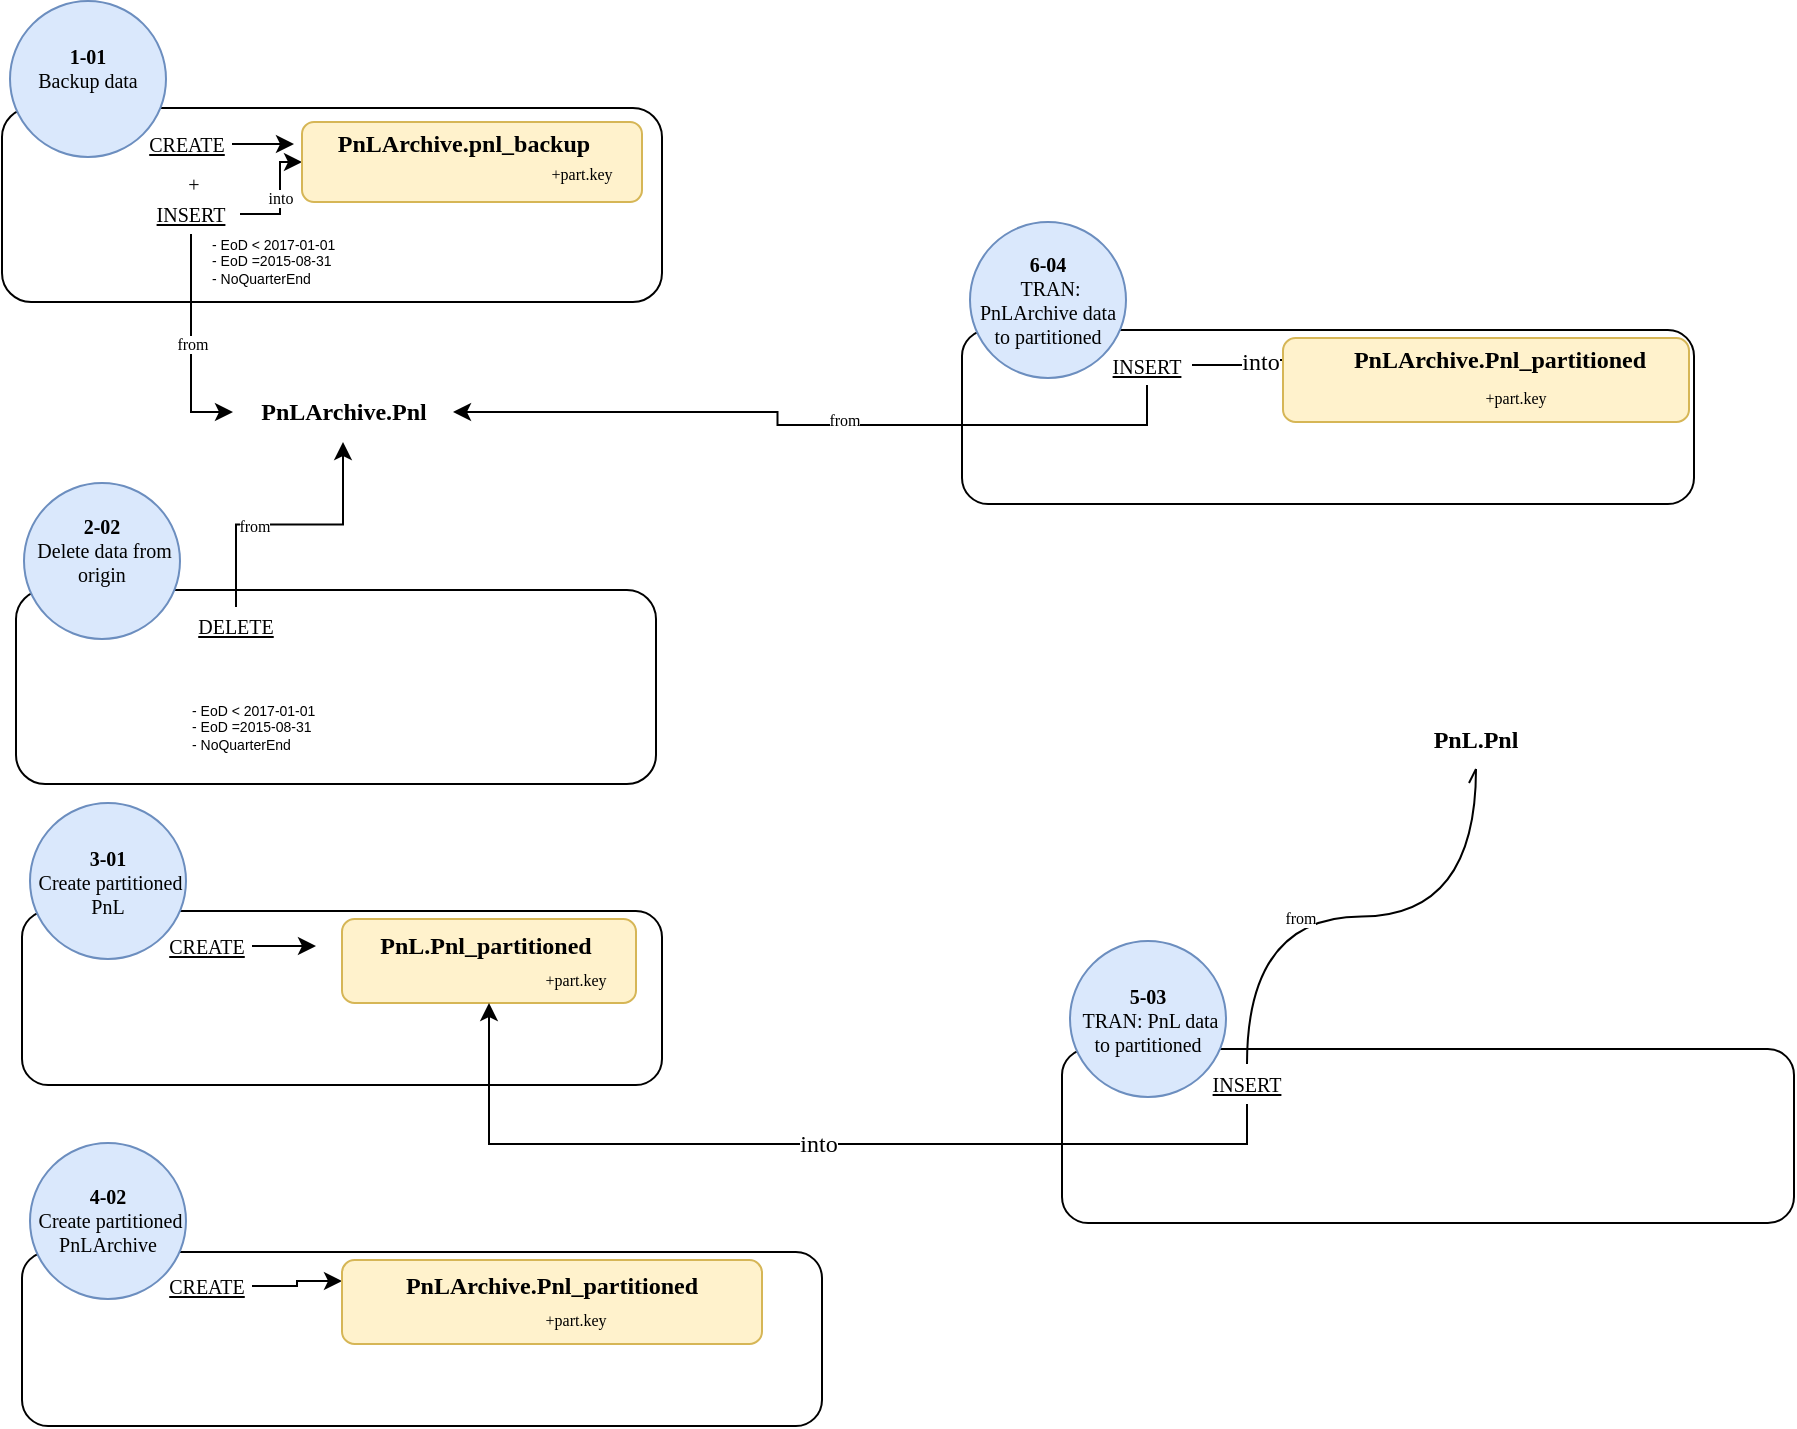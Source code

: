 <mxfile version="12.3.6" type="github" pages="1"><diagram id="Qe_kFQsv77TcXIZieA6y" name="Page-1"><mxGraphModel dx="782" dy="1615" grid="1" gridSize="10" guides="1" tooltips="1" connect="1" arrows="1" fold="1" page="1" pageScale="1" pageWidth="827" pageHeight="1169" math="0" shadow="0"><root><mxCell id="0"/><mxCell id="1" parent="0"/><mxCell id="4T156BfcHiUWpnBwVR0s-8" value="" style="rounded=1;whiteSpace=wrap;html=1;" vertex="1" parent="1"><mxGeometry x="230" y="53" width="330" height="97" as="geometry"/></mxCell><mxCell id="4T156BfcHiUWpnBwVR0s-7" value="" style="ellipse;whiteSpace=wrap;html=1;aspect=fixed;fillColor=#dae8fc;strokeColor=#6c8ebf;" vertex="1" parent="1"><mxGeometry x="234" y="-0.5" width="78" height="78" as="geometry"/></mxCell><mxCell id="4T156BfcHiUWpnBwVR0s-1" value="PnLArchive.Pnl" style="text;html=1;strokeColor=none;fillColor=none;align=center;verticalAlign=middle;whiteSpace=wrap;rounded=0;fontFamily=Verdana;fontStyle=1" vertex="1" parent="1"><mxGeometry x="345.5" y="190" width="110" height="30" as="geometry"/></mxCell><mxCell id="4T156BfcHiUWpnBwVR0s-6" value="&lt;font style=&quot;font-size: 10px&quot;&gt;&lt;b&gt;1-01&lt;/b&gt;&lt;br style=&quot;font-size: 10px&quot;&gt;&amp;nbsp;Backup data&amp;nbsp;&lt;br style=&quot;font-size: 10px&quot;&gt;&lt;br&gt;&lt;/font&gt;" style="text;html=1;strokeColor=none;fillColor=none;align=center;verticalAlign=middle;whiteSpace=wrap;rounded=0;fontFamily=Verdana;fontStyle=0;fontSize=10;" vertex="1" parent="1"><mxGeometry x="233" y="19" width="80" height="39" as="geometry"/></mxCell><mxCell id="4T156BfcHiUWpnBwVR0s-13" style="edgeStyle=orthogonalEdgeStyle;rounded=0;orthogonalLoop=1;jettySize=auto;html=1;exitX=1;exitY=0.5;exitDx=0;exitDy=0;fontFamily=Verdana;fontSize=10;" edge="1" parent="1" source="4T156BfcHiUWpnBwVR0s-9" target="4T156BfcHiUWpnBwVR0s-10"><mxGeometry relative="1" as="geometry"/></mxCell><mxCell id="4T156BfcHiUWpnBwVR0s-9" value="CREATE" style="text;html=1;strokeColor=none;fillColor=none;align=center;verticalAlign=middle;whiteSpace=wrap;rounded=0;fontFamily=Verdana;fontStyle=4;fontSize=10;" vertex="1" parent="1"><mxGeometry x="300" y="61" width="45" height="20" as="geometry"/></mxCell><mxCell id="4T156BfcHiUWpnBwVR0s-75" value="into" style="edgeStyle=orthogonalEdgeStyle;rounded=0;orthogonalLoop=1;jettySize=auto;html=1;exitX=1;exitY=0.5;exitDx=0;exitDy=0;fontFamily=Verdana;fontSize=8;" edge="1" parent="1" source="4T156BfcHiUWpnBwVR0s-12" target="4T156BfcHiUWpnBwVR0s-59"><mxGeometry relative="1" as="geometry"/></mxCell><mxCell id="4T156BfcHiUWpnBwVR0s-12" value="INSERT" style="text;html=1;strokeColor=none;fillColor=none;align=center;verticalAlign=middle;whiteSpace=wrap;rounded=0;fontFamily=Verdana;fontStyle=4;fontSize=10;" vertex="1" parent="1"><mxGeometry x="300" y="96" width="49" height="20" as="geometry"/></mxCell><mxCell id="4T156BfcHiUWpnBwVR0s-16" value="- EoD &amp;lt; 2017-01-01&lt;br&gt;- EoD =2015-08-31&lt;br&gt;- NoQuarterEnd" style="text;strokeColor=none;fillColor=none;align=left;verticalAlign=middle;whiteSpace=wrap;rounded=0;fontFamily=Helvetica;fontSize=7;html=1;" vertex="1" parent="1"><mxGeometry x="332.5" y="110" width="90" height="40" as="geometry"/></mxCell><mxCell id="4T156BfcHiUWpnBwVR0s-74" value="from" style="edgeStyle=orthogonalEdgeStyle;rounded=0;orthogonalLoop=1;jettySize=auto;html=1;entryX=0;entryY=0.5;entryDx=0;entryDy=0;fontFamily=Verdana;fontSize=8;exitX=0.5;exitY=1;exitDx=0;exitDy=0;" edge="1" parent="1" source="4T156BfcHiUWpnBwVR0s-12" target="4T156BfcHiUWpnBwVR0s-1"><mxGeometry relative="1" as="geometry"><mxPoint x="326" y="110" as="sourcePoint"/></mxGeometry></mxCell><mxCell id="4T156BfcHiUWpnBwVR0s-17" value="+" style="text;html=1;strokeColor=none;fillColor=none;align=center;verticalAlign=middle;whiteSpace=wrap;rounded=0;fontFamily=Verdana;fontSize=10;" vertex="1" parent="1"><mxGeometry x="305.5" y="81" width="40" height="20" as="geometry"/></mxCell><mxCell id="4T156BfcHiUWpnBwVR0s-35" value="" style="rounded=1;whiteSpace=wrap;html=1;" vertex="1" parent="1"><mxGeometry x="237" y="294" width="320" height="97" as="geometry"/></mxCell><mxCell id="4T156BfcHiUWpnBwVR0s-36" value="" style="ellipse;whiteSpace=wrap;html=1;aspect=fixed;fillColor=#dae8fc;strokeColor=#6c8ebf;" vertex="1" parent="1"><mxGeometry x="241" y="240.5" width="78" height="78" as="geometry"/></mxCell><mxCell id="4T156BfcHiUWpnBwVR0s-37" value="&lt;font style=&quot;font-size: 10px&quot;&gt;&lt;b&gt;2-02&lt;/b&gt;&lt;br style=&quot;font-size: 10px&quot;&gt;&amp;nbsp;Delete data from origin&lt;br&gt;&lt;br&gt;&lt;/font&gt;" style="text;html=1;strokeColor=none;fillColor=none;align=center;verticalAlign=middle;whiteSpace=wrap;rounded=0;fontFamily=Verdana;fontStyle=0;fontSize=10;" vertex="1" parent="1"><mxGeometry x="240" y="260" width="80" height="39" as="geometry"/></mxCell><mxCell id="4T156BfcHiUWpnBwVR0s-76" style="edgeStyle=orthogonalEdgeStyle;rounded=0;orthogonalLoop=1;jettySize=auto;html=1;exitX=0.5;exitY=0;exitDx=0;exitDy=0;fontFamily=Verdana;fontSize=8;" edge="1" parent="1" source="4T156BfcHiUWpnBwVR0s-39" target="4T156BfcHiUWpnBwVR0s-1"><mxGeometry relative="1" as="geometry"/></mxCell><mxCell id="4T156BfcHiUWpnBwVR0s-77" value="from" style="text;html=1;align=center;verticalAlign=middle;resizable=0;points=[];;labelBackgroundColor=#ffffff;fontSize=8;fontFamily=Verdana;" vertex="1" connectable="0" parent="4T156BfcHiUWpnBwVR0s-76"><mxGeometry x="-0.406" y="-9" relative="1" as="geometry"><mxPoint as="offset"/></mxGeometry></mxCell><mxCell id="4T156BfcHiUWpnBwVR0s-39" value="DELETE" style="text;html=1;strokeColor=none;fillColor=none;align=center;verticalAlign=middle;whiteSpace=wrap;rounded=0;fontFamily=Verdana;fontStyle=4;fontSize=10;" vertex="1" parent="1"><mxGeometry x="307" y="302.5" width="80" height="18" as="geometry"/></mxCell><mxCell id="4T156BfcHiUWpnBwVR0s-43" value="- EoD &amp;lt; 2017-01-01&lt;br&gt;- EoD =2015-08-31&lt;br&gt;- NoQuarterEnd" style="text;strokeColor=none;fillColor=none;align=left;verticalAlign=middle;whiteSpace=wrap;rounded=0;fontFamily=Helvetica;fontSize=7;html=1;" vertex="1" parent="1"><mxGeometry x="323" y="342.5" width="90" height="40" as="geometry"/></mxCell><mxCell id="4T156BfcHiUWpnBwVR0s-45" value="" style="rounded=1;whiteSpace=wrap;html=1;" vertex="1" parent="1"><mxGeometry x="240" y="454.5" width="320" height="87" as="geometry"/></mxCell><mxCell id="4T156BfcHiUWpnBwVR0s-46" value="" style="ellipse;whiteSpace=wrap;html=1;aspect=fixed;fillColor=#dae8fc;strokeColor=#6c8ebf;" vertex="1" parent="1"><mxGeometry x="244" y="400.5" width="78" height="78" as="geometry"/></mxCell><mxCell id="4T156BfcHiUWpnBwVR0s-47" value="&lt;font&gt;&lt;b style=&quot;font-size: 10px&quot;&gt;3-01&lt;/b&gt;&lt;br style=&quot;font-size: 10px&quot;&gt;&amp;nbsp;Create partitioned &lt;br&gt;PnL&lt;br&gt;&lt;/font&gt;" style="text;html=1;strokeColor=none;fillColor=none;align=center;verticalAlign=middle;whiteSpace=wrap;rounded=0;fontFamily=Verdana;fontStyle=0;fontSize=10;" vertex="1" parent="1"><mxGeometry x="243" y="420" width="80" height="39" as="geometry"/></mxCell><mxCell id="4T156BfcHiUWpnBwVR0s-56" style="edgeStyle=orthogonalEdgeStyle;rounded=0;orthogonalLoop=1;jettySize=auto;html=1;exitX=1;exitY=0.5;exitDx=0;exitDy=0;entryX=0;entryY=0.5;entryDx=0;entryDy=0;fontFamily=Verdana;fontSize=12;" edge="1" parent="1" source="4T156BfcHiUWpnBwVR0s-49" target="4T156BfcHiUWpnBwVR0s-53"><mxGeometry relative="1" as="geometry"/></mxCell><mxCell id="4T156BfcHiUWpnBwVR0s-49" value="CREATE" style="text;html=1;strokeColor=none;fillColor=none;align=center;verticalAlign=middle;whiteSpace=wrap;rounded=0;fontFamily=Verdana;fontStyle=4;fontSize=10;" vertex="1" parent="1"><mxGeometry x="310" y="462" width="45" height="20" as="geometry"/></mxCell><mxCell id="4T156BfcHiUWpnBwVR0s-58" value="" style="rounded=1;whiteSpace=wrap;html=1;fillColor=#fff2cc;fontFamily=Verdana;fontSize=8;align=left;strokeColor=#d6b656;" vertex="1" parent="1"><mxGeometry x="400" y="458.5" width="147" height="42" as="geometry"/></mxCell><mxCell id="4T156BfcHiUWpnBwVR0s-53" value="PnL.Pnl_partitioned" style="text;html=1;strokeColor=none;fillColor=none;align=center;verticalAlign=middle;whiteSpace=wrap;rounded=0;fontFamily=Verdana;fontSize=12;fontStyle=1" vertex="1" parent="1"><mxGeometry x="387" y="462" width="170" height="20" as="geometry"/></mxCell><mxCell id="4T156BfcHiUWpnBwVR0s-57" value="+part.key" style="text;html=1;strokeColor=none;fillColor=none;align=center;verticalAlign=middle;whiteSpace=wrap;rounded=0;fontFamily=Verdana;fontSize=8;" vertex="1" parent="1"><mxGeometry x="497" y="478.5" width="40" height="20" as="geometry"/></mxCell><mxCell id="4T156BfcHiUWpnBwVR0s-59" value="" style="rounded=1;whiteSpace=wrap;html=1;fillColor=#fff2cc;fontFamily=Verdana;fontSize=8;align=left;strokeColor=#d6b656;" vertex="1" parent="1"><mxGeometry x="380" y="60" width="170" height="40" as="geometry"/></mxCell><mxCell id="4T156BfcHiUWpnBwVR0s-10" value="PnLArchive.pnl_backup" style="text;html=1;strokeColor=none;fillColor=none;align=center;verticalAlign=middle;whiteSpace=wrap;rounded=0;fontFamily=Verdana;fontSize=12;fontStyle=1" vertex="1" parent="1"><mxGeometry x="376" y="61" width="170" height="20" as="geometry"/></mxCell><mxCell id="4T156BfcHiUWpnBwVR0s-60" value="+part.key" style="text;html=1;strokeColor=none;fillColor=none;align=center;verticalAlign=middle;whiteSpace=wrap;rounded=0;fontFamily=Verdana;fontSize=8;" vertex="1" parent="1"><mxGeometry x="500" y="76" width="40" height="20" as="geometry"/></mxCell><mxCell id="4T156BfcHiUWpnBwVR0s-64" value="" style="rounded=1;whiteSpace=wrap;html=1;" vertex="1" parent="1"><mxGeometry x="240" y="625" width="400" height="87" as="geometry"/></mxCell><mxCell id="4T156BfcHiUWpnBwVR0s-65" value="" style="ellipse;whiteSpace=wrap;html=1;aspect=fixed;fillColor=#dae8fc;strokeColor=#6c8ebf;" vertex="1" parent="1"><mxGeometry x="244" y="570.5" width="78" height="78" as="geometry"/></mxCell><mxCell id="4T156BfcHiUWpnBwVR0s-66" value="&lt;font&gt;&lt;b style=&quot;font-size: 10px&quot;&gt;4-02&lt;/b&gt;&lt;br style=&quot;font-size: 10px&quot;&gt;&amp;nbsp;Create partitioned &lt;br&gt;PnLArchive&lt;br&gt;&lt;/font&gt;" style="text;html=1;strokeColor=none;fillColor=none;align=center;verticalAlign=middle;whiteSpace=wrap;rounded=0;fontFamily=Verdana;fontStyle=0;fontSize=10;" vertex="1" parent="1"><mxGeometry x="243" y="584" width="80" height="50" as="geometry"/></mxCell><mxCell id="4T156BfcHiUWpnBwVR0s-67" style="edgeStyle=orthogonalEdgeStyle;rounded=0;orthogonalLoop=1;jettySize=auto;html=1;exitX=1;exitY=0.5;exitDx=0;exitDy=0;entryX=0;entryY=0.25;entryDx=0;entryDy=0;fontFamily=Verdana;fontSize=12;" edge="1" parent="1" source="4T156BfcHiUWpnBwVR0s-68" target="4T156BfcHiUWpnBwVR0s-70"><mxGeometry relative="1" as="geometry"/></mxCell><mxCell id="4T156BfcHiUWpnBwVR0s-68" value="CREATE" style="text;html=1;strokeColor=none;fillColor=none;align=center;verticalAlign=middle;whiteSpace=wrap;rounded=0;fontFamily=Verdana;fontStyle=4;fontSize=10;" vertex="1" parent="1"><mxGeometry x="310" y="632" width="45" height="20" as="geometry"/></mxCell><mxCell id="4T156BfcHiUWpnBwVR0s-70" value="" style="rounded=1;whiteSpace=wrap;html=1;fillColor=#fff2cc;fontFamily=Verdana;fontSize=8;align=left;strokeColor=#d6b656;" vertex="1" parent="1"><mxGeometry x="400" y="629" width="210" height="42" as="geometry"/></mxCell><mxCell id="4T156BfcHiUWpnBwVR0s-71" value="PnLArchive.Pnl_partitioned" style="text;html=1;strokeColor=none;fillColor=none;align=center;verticalAlign=middle;whiteSpace=wrap;rounded=0;fontFamily=Verdana;fontSize=12;fontStyle=1" vertex="1" parent="1"><mxGeometry x="420" y="632" width="170" height="20" as="geometry"/></mxCell><mxCell id="4T156BfcHiUWpnBwVR0s-72" value="+part.key" style="text;html=1;strokeColor=none;fillColor=none;align=center;verticalAlign=middle;whiteSpace=wrap;rounded=0;fontFamily=Verdana;fontSize=8;" vertex="1" parent="1"><mxGeometry x="497" y="648.5" width="40" height="20" as="geometry"/></mxCell><mxCell id="4T156BfcHiUWpnBwVR0s-78" value="" style="rounded=1;whiteSpace=wrap;html=1;" vertex="1" parent="1"><mxGeometry x="760" y="523.5" width="366" height="87" as="geometry"/></mxCell><mxCell id="4T156BfcHiUWpnBwVR0s-79" value="" style="ellipse;whiteSpace=wrap;html=1;aspect=fixed;fillColor=#dae8fc;strokeColor=#6c8ebf;" vertex="1" parent="1"><mxGeometry x="764" y="469.5" width="78" height="78" as="geometry"/></mxCell><mxCell id="4T156BfcHiUWpnBwVR0s-80" value="&lt;font&gt;&lt;b style=&quot;font-size: 10px&quot;&gt;5-03&lt;/b&gt;&lt;br style=&quot;font-size: 10px&quot;&gt;&amp;nbsp;TRAN: PnL data to partitioned&lt;br&gt;&lt;/font&gt;" style="text;html=1;strokeColor=none;fillColor=none;align=center;verticalAlign=middle;whiteSpace=wrap;rounded=0;fontFamily=Verdana;fontStyle=0;fontSize=10;" vertex="1" parent="1"><mxGeometry x="763" y="489" width="80" height="39" as="geometry"/></mxCell><mxCell id="4T156BfcHiUWpnBwVR0s-81" value="into" style="edgeStyle=orthogonalEdgeStyle;rounded=0;orthogonalLoop=1;jettySize=auto;html=1;exitX=0.5;exitY=1;exitDx=0;exitDy=0;fontFamily=Verdana;fontSize=12;" edge="1" parent="1" source="4T156BfcHiUWpnBwVR0s-82" target="4T156BfcHiUWpnBwVR0s-58"><mxGeometry relative="1" as="geometry"><mxPoint x="907" y="541.333" as="targetPoint"/></mxGeometry></mxCell><mxCell id="4T156BfcHiUWpnBwVR0s-88" style="edgeStyle=orthogonalEdgeStyle;rounded=0;orthogonalLoop=1;jettySize=auto;html=1;exitX=0.5;exitY=0;exitDx=0;exitDy=0;entryX=0.5;entryY=1;entryDx=0;entryDy=0;fontFamily=Verdana;fontSize=8;endArrow=openAsync;endFill=0;curved=1;" edge="1" parent="1" source="4T156BfcHiUWpnBwVR0s-82" target="4T156BfcHiUWpnBwVR0s-87"><mxGeometry relative="1" as="geometry"/></mxCell><mxCell id="4T156BfcHiUWpnBwVR0s-89" value="from" style="text;html=1;align=center;verticalAlign=middle;resizable=0;points=[];;labelBackgroundColor=#ffffff;fontSize=8;fontFamily=Verdana;" vertex="1" connectable="0" parent="4T156BfcHiUWpnBwVR0s-88"><mxGeometry x="-0.237" relative="1" as="geometry"><mxPoint as="offset"/></mxGeometry></mxCell><mxCell id="4T156BfcHiUWpnBwVR0s-82" value="INSERT" style="text;html=1;strokeColor=none;fillColor=none;align=center;verticalAlign=middle;whiteSpace=wrap;rounded=0;fontFamily=Verdana;fontStyle=4;fontSize=10;" vertex="1" parent="1"><mxGeometry x="830" y="531" width="45" height="20" as="geometry"/></mxCell><mxCell id="4T156BfcHiUWpnBwVR0s-87" value="PnL.Pnl" style="text;html=1;strokeColor=none;fillColor=none;align=center;verticalAlign=middle;whiteSpace=wrap;rounded=0;fontFamily=Verdana;fontStyle=1" vertex="1" parent="1"><mxGeometry x="912" y="353.5" width="110" height="30" as="geometry"/></mxCell><mxCell id="4T156BfcHiUWpnBwVR0s-90" value="" style="rounded=1;whiteSpace=wrap;html=1;" vertex="1" parent="1"><mxGeometry x="710" y="164" width="366" height="87" as="geometry"/></mxCell><mxCell id="4T156BfcHiUWpnBwVR0s-91" value="" style="ellipse;whiteSpace=wrap;html=1;aspect=fixed;fillColor=#dae8fc;strokeColor=#6c8ebf;" vertex="1" parent="1"><mxGeometry x="714" y="110" width="78" height="78" as="geometry"/></mxCell><mxCell id="4T156BfcHiUWpnBwVR0s-92" value="&lt;font&gt;&lt;b style=&quot;font-size: 10px&quot;&gt;6-04&lt;/b&gt;&lt;br style=&quot;font-size: 10px&quot;&gt;&amp;nbsp;TRAN: PnLArchive data to partitioned&lt;br&gt;&lt;/font&gt;" style="text;html=1;strokeColor=none;fillColor=none;align=center;verticalAlign=middle;whiteSpace=wrap;rounded=0;fontFamily=Verdana;fontStyle=0;fontSize=10;" vertex="1" parent="1"><mxGeometry x="713" y="129.5" width="80" height="39" as="geometry"/></mxCell><mxCell id="4T156BfcHiUWpnBwVR0s-93" value="into" style="edgeStyle=orthogonalEdgeStyle;rounded=0;orthogonalLoop=1;jettySize=auto;html=1;exitX=1;exitY=0.5;exitDx=0;exitDy=0;entryX=0;entryY=0.5;entryDx=0;entryDy=0;fontFamily=Verdana;fontSize=12;" edge="1" parent="1" source="4T156BfcHiUWpnBwVR0s-94" target="4T156BfcHiUWpnBwVR0s-96"><mxGeometry relative="1" as="geometry"/></mxCell><mxCell id="4T156BfcHiUWpnBwVR0s-98" style="edgeStyle=orthogonalEdgeStyle;rounded=0;orthogonalLoop=1;jettySize=auto;html=1;exitX=0.5;exitY=1;exitDx=0;exitDy=0;entryX=1;entryY=0.5;entryDx=0;entryDy=0;fontFamily=Verdana;fontSize=8;" edge="1" parent="1" source="4T156BfcHiUWpnBwVR0s-94" target="4T156BfcHiUWpnBwVR0s-1"><mxGeometry relative="1" as="geometry"/></mxCell><mxCell id="4T156BfcHiUWpnBwVR0s-99" value="from" style="text;html=1;align=center;verticalAlign=middle;resizable=0;points=[];;labelBackgroundColor=#ffffff;fontSize=8;fontFamily=Verdana;" vertex="1" connectable="0" parent="4T156BfcHiUWpnBwVR0s-98"><mxGeometry x="-0.086" y="-3" relative="1" as="geometry"><mxPoint x="-1" as="offset"/></mxGeometry></mxCell><mxCell id="4T156BfcHiUWpnBwVR0s-94" value="INSERT" style="text;html=1;strokeColor=none;fillColor=none;align=center;verticalAlign=middle;whiteSpace=wrap;rounded=0;fontFamily=Verdana;fontStyle=4;fontSize=10;" vertex="1" parent="1"><mxGeometry x="780" y="171.5" width="45" height="20" as="geometry"/></mxCell><mxCell id="4T156BfcHiUWpnBwVR0s-95" value="" style="rounded=1;whiteSpace=wrap;html=1;fillColor=#fff2cc;fontFamily=Verdana;fontSize=8;align=left;strokeColor=#d6b656;" vertex="1" parent="1"><mxGeometry x="870.5" y="168" width="203" height="42" as="geometry"/></mxCell><mxCell id="4T156BfcHiUWpnBwVR0s-96" value="PnLArchive.Pnl_partitioned" style="text;html=1;strokeColor=none;fillColor=none;align=center;verticalAlign=middle;whiteSpace=wrap;rounded=0;fontFamily=Verdana;fontSize=12;fontStyle=1" vertex="1" parent="1"><mxGeometry x="893.5" y="169" width="170" height="20" as="geometry"/></mxCell><mxCell id="4T156BfcHiUWpnBwVR0s-97" value="+part.key" style="text;html=1;strokeColor=none;fillColor=none;align=center;verticalAlign=middle;whiteSpace=wrap;rounded=0;fontFamily=Verdana;fontSize=8;" vertex="1" parent="1"><mxGeometry x="967" y="188" width="40" height="20" as="geometry"/></mxCell></root></mxGraphModel></diagram></mxfile>